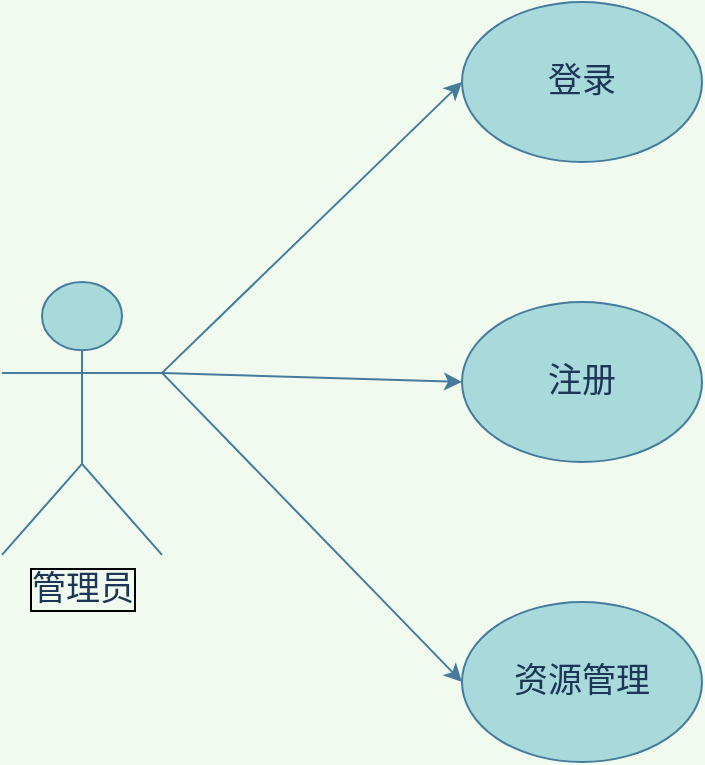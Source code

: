 <mxfile>
    <diagram id="fiqFMRiqytMY82r8Ueuu" name="Page-1">
        <mxGraphModel dx="756" dy="442" grid="1" gridSize="10" guides="1" tooltips="1" connect="1" arrows="1" fold="1" page="1" pageScale="1" pageWidth="827" pageHeight="1169" background="#F1FAEE" math="0" shadow="0">
            <root>
                <mxCell id="0"/>
                <mxCell id="1" parent="0"/>
                <mxCell id="3" value="登录" style="ellipse;whiteSpace=wrap;html=1;fillColor=#A8DADC;strokeColor=#457B9D;fontColor=#1D3557;fontSize=17;" vertex="1" parent="1">
                    <mxGeometry x="280" y="20" width="120" height="80" as="geometry"/>
                </mxCell>
                <mxCell id="4" value="注册" style="ellipse;whiteSpace=wrap;html=1;fillColor=#A8DADC;strokeColor=#457B9D;fontColor=#1D3557;fontSize=17;" vertex="1" parent="1">
                    <mxGeometry x="280" y="170" width="120" height="80" as="geometry"/>
                </mxCell>
                <mxCell id="5" value="资源管理" style="ellipse;whiteSpace=wrap;html=1;fillColor=#A8DADC;strokeColor=#457B9D;fontColor=#1D3557;fontSize=17;" vertex="1" parent="1">
                    <mxGeometry x="280" y="320" width="120" height="80" as="geometry"/>
                </mxCell>
                <mxCell id="16" style="rounded=1;sketch=0;orthogonalLoop=1;jettySize=auto;html=1;exitX=1;exitY=0.333;exitDx=0;exitDy=0;exitPerimeter=0;entryX=0;entryY=0.5;entryDx=0;entryDy=0;strokeColor=#457B9D;fillColor=#A8DADC;fontColor=#1D3557;" edge="1" parent="1" source="15" target="3">
                    <mxGeometry relative="1" as="geometry"/>
                </mxCell>
                <mxCell id="17" style="edgeStyle=none;rounded=1;sketch=0;orthogonalLoop=1;jettySize=auto;html=1;exitX=1;exitY=0.333;exitDx=0;exitDy=0;exitPerimeter=0;entryX=0;entryY=0.5;entryDx=0;entryDy=0;strokeColor=#457B9D;fillColor=#A8DADC;fontColor=#1D3557;" edge="1" parent="1" source="15" target="4">
                    <mxGeometry relative="1" as="geometry"/>
                </mxCell>
                <mxCell id="18" style="edgeStyle=none;rounded=1;sketch=0;orthogonalLoop=1;jettySize=auto;html=1;exitX=1;exitY=0.333;exitDx=0;exitDy=0;exitPerimeter=0;entryX=0;entryY=0.5;entryDx=0;entryDy=0;strokeColor=#457B9D;fillColor=#A8DADC;fontColor=#1D3557;" edge="1" parent="1" source="15" target="5">
                    <mxGeometry relative="1" as="geometry"/>
                </mxCell>
                <mxCell id="15" value="管理员" style="shape=umlActor;verticalLabelPosition=bottom;verticalAlign=top;html=1;outlineConnect=0;rounded=0;sketch=0;strokeColor=#457B9D;fillColor=#A8DADC;fontColor=#1D3557;labelBorderColor=#000000;labelBackgroundColor=none;fontSize=17;" vertex="1" parent="1">
                    <mxGeometry x="50" y="160" width="80" height="136.47" as="geometry"/>
                </mxCell>
            </root>
        </mxGraphModel>
    </diagram>
</mxfile>